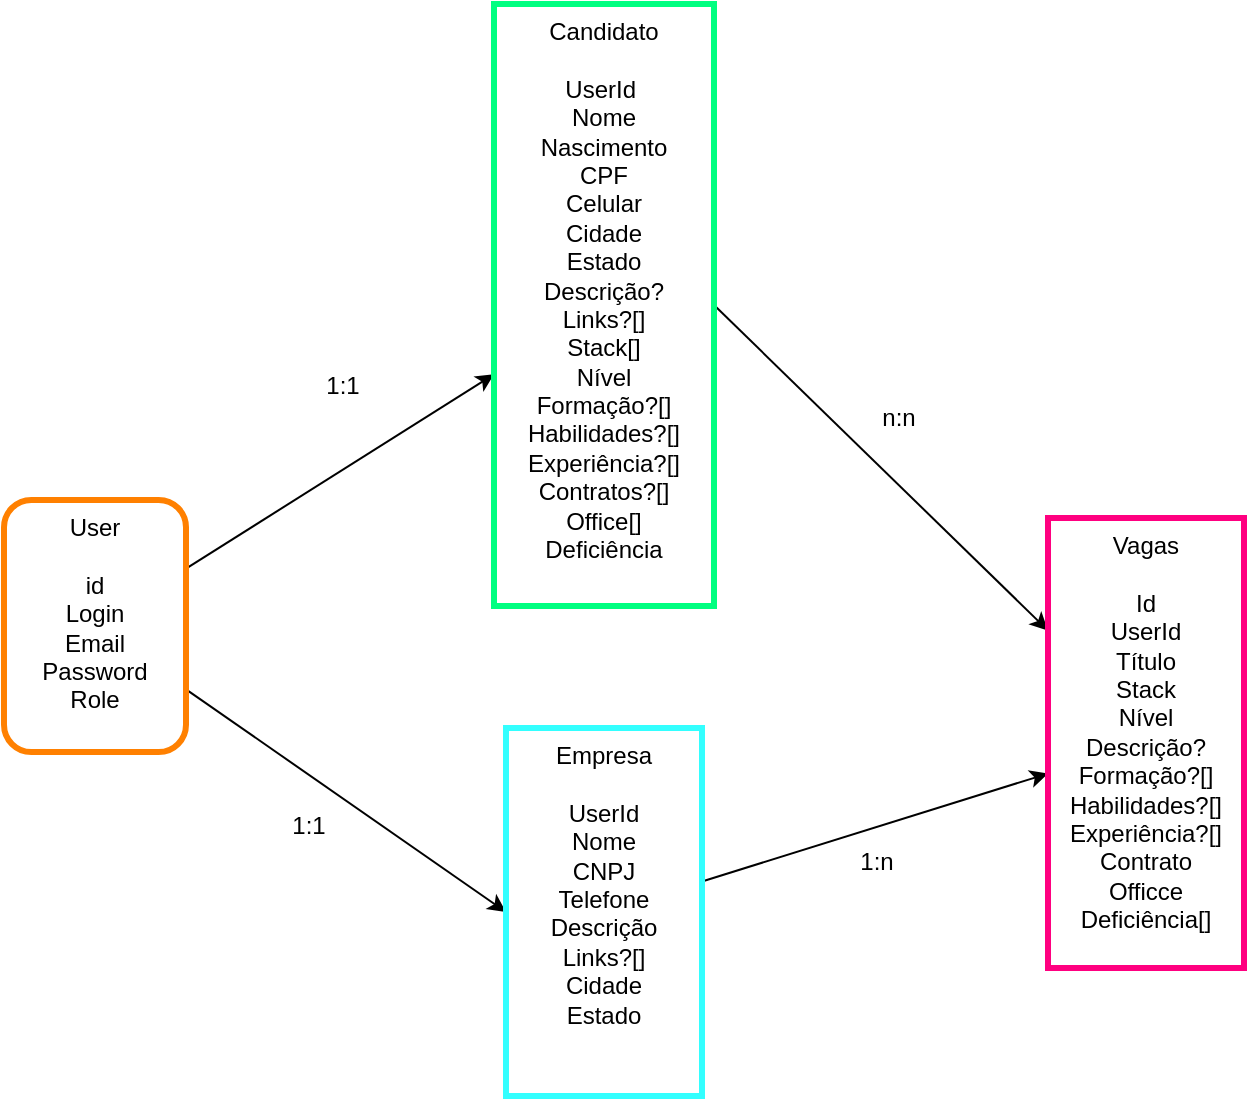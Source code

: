 <mxfile>
    <diagram id="4ihEnS65VXK1P4ysS8s4" name="Página-1">
        <mxGraphModel dx="884" dy="734" grid="0" gridSize="10" guides="1" tooltips="1" connect="1" arrows="1" fold="1" page="1" pageScale="1" pageWidth="827" pageHeight="1169" math="0" shadow="0">
            <root>
                <mxCell id="0"/>
                <mxCell id="1" parent="0"/>
                <mxCell id="24" value="" style="edgeStyle=none;html=1;" parent="1" source="2" target="3" edge="1">
                    <mxGeometry relative="1" as="geometry">
                        <Array as="points"/>
                    </mxGeometry>
                </mxCell>
                <mxCell id="26" value="" style="edgeStyle=none;html=1;entryX=0;entryY=0.5;entryDx=0;entryDy=0;" parent="1" source="2" target="10" edge="1">
                    <mxGeometry relative="1" as="geometry">
                        <mxPoint x="142.668" y="532" as="targetPoint"/>
                    </mxGeometry>
                </mxCell>
                <mxCell id="2" value="User&lt;br&gt;&lt;br&gt;id&lt;br&gt;Login&lt;br&gt;Email&lt;br&gt;Password&lt;br&gt;Role" style="rounded=1;whiteSpace=wrap;html=1;verticalAlign=top;strokeWidth=3;strokeColor=#FF8000;" parent="1" vertex="1">
                    <mxGeometry x="82" y="347" width="91" height="126" as="geometry"/>
                </mxCell>
                <mxCell id="30" style="edgeStyle=none;html=1;exitX=1;exitY=0.5;exitDx=0;exitDy=0;entryX=0;entryY=0.25;entryDx=0;entryDy=0;" edge="1" parent="1" source="3" target="27">
                    <mxGeometry relative="1" as="geometry"/>
                </mxCell>
                <mxCell id="3" value="Candidato&lt;br&gt;&lt;br&gt;UserId&amp;nbsp;&lt;br&gt;Nome&lt;br&gt;Nascimento&lt;br&gt;CPF&lt;br&gt;Celular&lt;br&gt;Cidade&lt;br&gt;Estado&lt;br&gt;Descrição?&lt;br&gt;Links?[]&lt;br&gt;Stack[]&lt;br&gt;Nível&lt;br&gt;Formação?[]&lt;br&gt;Habilidades?[]&lt;br&gt;Experiência?[]&lt;br&gt;Contratos?[]&lt;br&gt;Office[]&lt;br&gt;Deficiência" style="whiteSpace=wrap;html=1;strokeColor=#00FF80;strokeWidth=3;verticalAlign=top;" parent="1" vertex="1">
                    <mxGeometry x="327" y="99" width="110" height="301" as="geometry"/>
                </mxCell>
                <mxCell id="7" value="1:1" style="text;html=1;align=center;verticalAlign=middle;resizable=0;points=[];autosize=1;strokeColor=none;fillColor=none;" parent="1" vertex="1">
                    <mxGeometry x="237" y="281" width="27" height="18" as="geometry"/>
                </mxCell>
                <mxCell id="28" value="" style="edgeStyle=none;html=1;" edge="1" parent="1" source="10" target="27">
                    <mxGeometry relative="1" as="geometry"/>
                </mxCell>
                <mxCell id="10" value="Empresa&lt;br&gt;&lt;br&gt;UserId&lt;br&gt;Nome&lt;br&gt;CNPJ&lt;br&gt;Telefone&lt;br&gt;Descrição&lt;br&gt;Links?[]&lt;br&gt;Cidade&lt;br&gt;Estado" style="whiteSpace=wrap;html=1;strokeColor=#33FFFF;strokeWidth=3;verticalAlign=top;" parent="1" vertex="1">
                    <mxGeometry x="333" y="461" width="98" height="184" as="geometry"/>
                </mxCell>
                <mxCell id="15" value="1:1" style="text;html=1;align=center;verticalAlign=middle;resizable=0;points=[];autosize=1;strokeColor=none;fillColor=none;" parent="1" vertex="1">
                    <mxGeometry x="220" y="501" width="27" height="18" as="geometry"/>
                </mxCell>
                <mxCell id="27" value="Vagas&lt;br&gt;&lt;br&gt;Id&lt;br&gt;UserId&lt;br&gt;Título&lt;br&gt;Stack&lt;br&gt;Nível&lt;br&gt;Descrição?&lt;br&gt;Formação?[]&lt;br&gt;Habilidades?[]&lt;br&gt;Experiência?[]&lt;br&gt;Contrato&lt;br&gt;Officce&lt;br&gt;Deficiência[]" style="whiteSpace=wrap;html=1;strokeColor=#FF0080;strokeWidth=3;verticalAlign=top;" vertex="1" parent="1">
                    <mxGeometry x="604" y="356" width="98" height="225" as="geometry"/>
                </mxCell>
                <mxCell id="29" value="1:n" style="text;html=1;align=center;verticalAlign=middle;resizable=0;points=[];autosize=1;strokeColor=none;fillColor=none;" vertex="1" parent="1">
                    <mxGeometry x="504" y="519" width="27" height="18" as="geometry"/>
                </mxCell>
                <mxCell id="31" value="n:n" style="text;html=1;align=center;verticalAlign=middle;resizable=0;points=[];autosize=1;strokeColor=none;fillColor=none;" vertex="1" parent="1">
                    <mxGeometry x="515" y="297" width="27" height="18" as="geometry"/>
                </mxCell>
            </root>
        </mxGraphModel>
    </diagram>
    <diagram id="ezQRbj9A9hGkVyB2Afk5" name="criação da lista de chamada">
        <mxGraphModel dx="1642" dy="360" grid="0" gridSize="10" guides="1" tooltips="1" connect="1" arrows="1" fold="1" page="1" pageScale="1" pageWidth="827" pageHeight="1169" math="0" shadow="0">
            <root>
                <mxCell id="j6nSPY8pl-hgJWWcpMeg-0"/>
                <mxCell id="j6nSPY8pl-hgJWWcpMeg-1" parent="j6nSPY8pl-hgJWWcpMeg-0"/>
                <mxCell id="j6nSPY8pl-hgJWWcpMeg-5" value="" style="edgeStyle=none;html=1;" edge="1" parent="j6nSPY8pl-hgJWWcpMeg-1" source="j6nSPY8pl-hgJWWcpMeg-3" target="j6nSPY8pl-hgJWWcpMeg-4">
                    <mxGeometry relative="1" as="geometry"/>
                </mxCell>
                <mxCell id="j6nSPY8pl-hgJWWcpMeg-3" value="Id da sala" style="whiteSpace=wrap;html=1;strokeWidth=5;strokeColor=#3333FF;" vertex="1" parent="j6nSPY8pl-hgJWWcpMeg-1">
                    <mxGeometry x="371" y="42" width="120" height="71" as="geometry"/>
                </mxCell>
                <mxCell id="j6nSPY8pl-hgJWWcpMeg-7" value="" style="edgeStyle=none;html=1;" edge="1" parent="j6nSPY8pl-hgJWWcpMeg-1" source="j6nSPY8pl-hgJWWcpMeg-4" target="j6nSPY8pl-hgJWWcpMeg-6">
                    <mxGeometry relative="1" as="geometry"/>
                </mxCell>
                <mxCell id="j6nSPY8pl-hgJWWcpMeg-4" value="POST lista de chamada controller" style="whiteSpace=wrap;html=1;strokeColor=#80FF00;strokeWidth=5;" vertex="1" parent="j6nSPY8pl-hgJWWcpMeg-1">
                    <mxGeometry x="319" y="182" width="224" height="60" as="geometry"/>
                </mxCell>
                <mxCell id="j6nSPY8pl-hgJWWcpMeg-9" value="" style="edgeStyle=none;html=1;" edge="1" parent="j6nSPY8pl-hgJWWcpMeg-1" source="j6nSPY8pl-hgJWWcpMeg-6" target="j6nSPY8pl-hgJWWcpMeg-8">
                    <mxGeometry relative="1" as="geometry"/>
                </mxCell>
                <mxCell id="j6nSPY8pl-hgJWWcpMeg-6" value="Create lista de chamada service" style="whiteSpace=wrap;html=1;strokeColor=#FF3333;strokeWidth=5;" vertex="1" parent="j6nSPY8pl-hgJWWcpMeg-1">
                    <mxGeometry x="192" y="322" width="485" height="60" as="geometry"/>
                </mxCell>
                <mxCell id="j6nSPY8pl-hgJWWcpMeg-11" value="" style="edgeStyle=orthogonalEdgeStyle;html=1;" edge="1" parent="j6nSPY8pl-hgJWWcpMeg-1" source="j6nSPY8pl-hgJWWcpMeg-8" target="j6nSPY8pl-hgJWWcpMeg-10">
                    <mxGeometry relative="1" as="geometry"/>
                </mxCell>
                <mxCell id="j6nSPY8pl-hgJWWcpMeg-13" value="" style="edgeStyle=none;html=1;" edge="1" parent="j6nSPY8pl-hgJWWcpMeg-1" source="j6nSPY8pl-hgJWWcpMeg-8" target="j6nSPY8pl-hgJWWcpMeg-12">
                    <mxGeometry relative="1" as="geometry"/>
                </mxCell>
                <mxCell id="j6nSPY8pl-hgJWWcpMeg-8" value="Existe a sala?" style="rhombus;whiteSpace=wrap;html=1;strokeColor=#00FFFF;strokeWidth=5;" vertex="1" parent="j6nSPY8pl-hgJWWcpMeg-1">
                    <mxGeometry x="361.5" y="457" width="146" height="141" as="geometry"/>
                </mxCell>
                <mxCell id="j6nSPY8pl-hgJWWcpMeg-17" value="" style="edgeStyle=orthogonalEdgeStyle;html=1;entryX=0.5;entryY=0;entryDx=0;entryDy=0;" edge="1" parent="j6nSPY8pl-hgJWWcpMeg-1" source="j6nSPY8pl-hgJWWcpMeg-10" target="j6nSPY8pl-hgJWWcpMeg-18">
                    <mxGeometry relative="1" as="geometry"/>
                </mxCell>
                <mxCell id="j6nSPY8pl-hgJWWcpMeg-10" value="create Lista de chamada Repository" style="whiteSpace=wrap;html=1;strokeColor=#FFFF00;strokeWidth=5;" vertex="1" parent="j6nSPY8pl-hgJWWcpMeg-1">
                    <mxGeometry x="64" y="617" width="221" height="68" as="geometry"/>
                </mxCell>
                <mxCell id="j6nSPY8pl-hgJWWcpMeg-12" value="Exception Not found&lt;br&gt;Sala não encontrada" style="whiteSpace=wrap;html=1;strokeColor=#FF3333;strokeWidth=5;" vertex="1" parent="j6nSPY8pl-hgJWWcpMeg-1">
                    <mxGeometry x="634" y="497.5" width="136" height="60" as="geometry"/>
                </mxCell>
                <mxCell id="j6nSPY8pl-hgJWWcpMeg-14" value="Não" style="text;html=1;align=center;verticalAlign=middle;resizable=0;points=[];autosize=1;strokeColor=none;fillColor=none;" vertex="1" parent="j6nSPY8pl-hgJWWcpMeg-1">
                    <mxGeometry x="543" y="509" width="32" height="18" as="geometry"/>
                </mxCell>
                <mxCell id="j6nSPY8pl-hgJWWcpMeg-15" value="Sim" style="text;html=1;align=center;verticalAlign=middle;resizable=0;points=[];autosize=1;strokeColor=none;fillColor=none;" vertex="1" parent="j6nSPY8pl-hgJWWcpMeg-1">
                    <mxGeometry x="282" y="509" width="31" height="18" as="geometry"/>
                </mxCell>
                <mxCell id="j6nSPY8pl-hgJWWcpMeg-16" value="Tabela de salas" style="rounded=1;whiteSpace=wrap;html=1;strokeColor=#000099;strokeWidth=5;" vertex="1" parent="j6nSPY8pl-hgJWWcpMeg-1">
                    <mxGeometry x="-29" y="787" width="120" height="76" as="geometry"/>
                </mxCell>
                <mxCell id="j6nSPY8pl-hgJWWcpMeg-19" style="edgeStyle=orthogonalEdgeStyle;html=1;exitX=0;exitY=0.5;exitDx=0;exitDy=0;entryX=1;entryY=0.5;entryDx=0;entryDy=0;" edge="1" parent="j6nSPY8pl-hgJWWcpMeg-1" source="j6nSPY8pl-hgJWWcpMeg-18" target="j6nSPY8pl-hgJWWcpMeg-16">
                    <mxGeometry relative="1" as="geometry"/>
                </mxCell>
                <mxCell id="j6nSPY8pl-hgJWWcpMeg-18" value="Tabela de chamadas" style="rounded=1;whiteSpace=wrap;html=1;strokeColor=#000099;strokeWidth=5;" vertex="1" parent="j6nSPY8pl-hgJWWcpMeg-1">
                    <mxGeometry x="205" y="787" width="147" height="77" as="geometry"/>
                </mxCell>
            </root>
        </mxGraphModel>
    </diagram>
    <diagram id="SVJWDv8Px5YD5M4XdTj5" name="criação da sala de aula">
        <mxGraphModel dx="1937" dy="489" grid="0" gridSize="10" guides="1" tooltips="1" connect="1" arrows="1" fold="1" page="1" pageScale="1" pageWidth="827" pageHeight="1169" math="0" shadow="0">
            <root>
                <mxCell id="BelWOvYEgUdTr6RO5OZU-0"/>
                <mxCell id="BelWOvYEgUdTr6RO5OZU-1" parent="BelWOvYEgUdTr6RO5OZU-0"/>
                <mxCell id="WxYPjrVZIciCrhP5KtyC-1" value="" style="edgeStyle=orthogonalEdgeStyle;html=1;" parent="BelWOvYEgUdTr6RO5OZU-1" source="BelWOvYEgUdTr6RO5OZU-3" target="WxYPjrVZIciCrhP5KtyC-0" edge="1">
                    <mxGeometry relative="1" as="geometry"/>
                </mxCell>
                <mxCell id="BelWOvYEgUdTr6RO5OZU-3" value="&lt;div&gt;&amp;nbsp;Nome&lt;/div&gt;&lt;div&gt;&amp;nbsp; Tema&lt;/div&gt;&lt;div&gt;&amp;nbsp; assunto&lt;/div&gt;&lt;div&gt;teachers&lt;/div&gt;" style="rounded=1;whiteSpace=wrap;html=1;strokeColor=#000099;strokeWidth=5;" parent="BelWOvYEgUdTr6RO5OZU-1" vertex="1">
                    <mxGeometry x="344" y="79" width="120" height="92" as="geometry"/>
                </mxCell>
                <mxCell id="qwP1gx75FUEqscem-i9T-1" value="" style="edgeStyle=orthogonalEdgeStyle;html=1;" parent="BelWOvYEgUdTr6RO5OZU-1" source="WxYPjrVZIciCrhP5KtyC-0" target="qwP1gx75FUEqscem-i9T-0" edge="1">
                    <mxGeometry relative="1" as="geometry"/>
                </mxCell>
                <mxCell id="WxYPjrVZIciCrhP5KtyC-0" value="POST create classroom" style="whiteSpace=wrap;html=1;strokeColor=#80FF00;rounded=1;strokeWidth=5;" parent="BelWOvYEgUdTr6RO5OZU-1" vertex="1">
                    <mxGeometry x="293" y="270" width="222" height="60" as="geometry"/>
                </mxCell>
                <mxCell id="coT7wY-Uvj1u7ujxpvBX-4" style="edgeStyle=none;html=1;exitX=0.5;exitY=1;exitDx=0;exitDy=0;entryX=0.5;entryY=0;entryDx=0;entryDy=0;" edge="1" parent="BelWOvYEgUdTr6RO5OZU-1" source="qwP1gx75FUEqscem-i9T-0" target="coT7wY-Uvj1u7ujxpvBX-0">
                    <mxGeometry relative="1" as="geometry"/>
                </mxCell>
                <mxCell id="qwP1gx75FUEqscem-i9T-0" value="create classroom service" style="whiteSpace=wrap;html=1;strokeColor=#FF3333;rounded=1;strokeWidth=5;" parent="BelWOvYEgUdTr6RO5OZU-1" vertex="1">
                    <mxGeometry x="259" y="410" width="291" height="60" as="geometry"/>
                </mxCell>
                <mxCell id="r8yYU3TED_ahPSLHEqRn-1" value="" style="edgeStyle=orthogonalEdgeStyle;html=1;" parent="BelWOvYEgUdTr6RO5OZU-1" source="_eZ8qxXbwVpW4syL4PCF-0" target="r8yYU3TED_ahPSLHEqRn-0" edge="1">
                    <mxGeometry relative="1" as="geometry"/>
                </mxCell>
                <mxCell id="_eZ8qxXbwVpW4syL4PCF-0" value="Create classrom Repository" style="whiteSpace=wrap;html=1;strokeColor=#FFFF33;rounded=1;strokeWidth=5;" parent="BelWOvYEgUdTr6RO5OZU-1" vertex="1">
                    <mxGeometry x="228" y="672" width="372" height="60" as="geometry"/>
                </mxCell>
                <mxCell id="r8yYU3TED_ahPSLHEqRn-0" value="Tabela de Classroom" style="whiteSpace=wrap;html=1;strokeColor=#0000FF;rounded=1;strokeWidth=5;" parent="BelWOvYEgUdTr6RO5OZU-1" vertex="1">
                    <mxGeometry x="331" y="812" width="166" height="56" as="geometry"/>
                </mxCell>
                <mxCell id="coT7wY-Uvj1u7ujxpvBX-2" value="" style="edgeStyle=none;html=1;" edge="1" parent="BelWOvYEgUdTr6RO5OZU-1" source="coT7wY-Uvj1u7ujxpvBX-0" target="coT7wY-Uvj1u7ujxpvBX-1">
                    <mxGeometry relative="1" as="geometry"/>
                </mxCell>
                <mxCell id="coT7wY-Uvj1u7ujxpvBX-5" style="edgeStyle=none;html=1;exitX=0;exitY=0.5;exitDx=0;exitDy=0;" edge="1" parent="BelWOvYEgUdTr6RO5OZU-1" source="coT7wY-Uvj1u7ujxpvBX-0">
                    <mxGeometry relative="1" as="geometry">
                        <mxPoint x="290.319" y="556" as="targetPoint"/>
                    </mxGeometry>
                </mxCell>
                <mxCell id="coT7wY-Uvj1u7ujxpvBX-0" value="Recebi &lt;br&gt;Professor" style="rhombus;whiteSpace=wrap;html=1;strokeColor=#00FFFF;strokeWidth=5;" vertex="1" parent="BelWOvYEgUdTr6RO5OZU-1">
                    <mxGeometry x="354" y="512" width="101" height="87" as="geometry"/>
                </mxCell>
                <mxCell id="coT7wY-Uvj1u7ujxpvBX-1" value="Exeception teacherNotFound" style="whiteSpace=wrap;html=1;strokeColor=#CC0000;strokeWidth=5;fillColor=none;fontColor=#ffffff;" vertex="1" parent="BelWOvYEgUdTr6RO5OZU-1">
                    <mxGeometry x="600" y="525.5" width="120" height="60" as="geometry"/>
                </mxCell>
                <mxCell id="coT7wY-Uvj1u7ujxpvBX-3" value="Não" style="text;html=1;align=center;verticalAlign=middle;resizable=0;points=[];autosize=1;strokeColor=none;fillColor=none;" vertex="1" parent="BelWOvYEgUdTr6RO5OZU-1">
                    <mxGeometry x="493" y="538" width="32" height="18" as="geometry"/>
                </mxCell>
                <mxCell id="coT7wY-Uvj1u7ujxpvBX-10" style="edgeStyle=none;html=1;exitX=0;exitY=0.5;exitDx=0;exitDy=0;" edge="1" parent="BelWOvYEgUdTr6RO5OZU-1" source="coT7wY-Uvj1u7ujxpvBX-7" target="coT7wY-Uvj1u7ujxpvBX-9">
                    <mxGeometry relative="1" as="geometry"/>
                </mxCell>
                <mxCell id="coT7wY-Uvj1u7ujxpvBX-12" style="edgeStyle=orthogonalEdgeStyle;html=1;exitX=0.5;exitY=1;exitDx=0;exitDy=0;entryX=0.5;entryY=0;entryDx=0;entryDy=0;" edge="1" parent="BelWOvYEgUdTr6RO5OZU-1" source="coT7wY-Uvj1u7ujxpvBX-7" target="_eZ8qxXbwVpW4syL4PCF-0">
                    <mxGeometry relative="1" as="geometry"/>
                </mxCell>
                <mxCell id="coT7wY-Uvj1u7ujxpvBX-7" value="Professor esta cadastrado no banco" style="rhombus;whiteSpace=wrap;html=1;strokeColor=#00FFFF;strokeWidth=5;" vertex="1" parent="BelWOvYEgUdTr6RO5OZU-1">
                    <mxGeometry x="157" y="492" width="131" height="127" as="geometry"/>
                </mxCell>
                <mxCell id="coT7wY-Uvj1u7ujxpvBX-8" value="Sim" style="text;html=1;align=center;verticalAlign=middle;resizable=0;points=[];autosize=1;strokeColor=none;fillColor=none;" vertex="1" parent="BelWOvYEgUdTr6RO5OZU-1">
                    <mxGeometry x="308" y="536" width="31" height="18" as="geometry"/>
                </mxCell>
                <mxCell id="coT7wY-Uvj1u7ujxpvBX-11" style="edgeStyle=orthogonalEdgeStyle;html=1;exitX=0.5;exitY=1;exitDx=0;exitDy=0;entryX=0;entryY=0.5;entryDx=0;entryDy=0;" edge="1" parent="BelWOvYEgUdTr6RO5OZU-1" source="coT7wY-Uvj1u7ujxpvBX-9" target="_eZ8qxXbwVpW4syL4PCF-0">
                    <mxGeometry relative="1" as="geometry"/>
                </mxCell>
                <mxCell id="coT7wY-Uvj1u7ujxpvBX-9" value="findById teacher service" style="whiteSpace=wrap;html=1;strokeColor=#FF3333;rounded=1;strokeWidth=5;" vertex="1" parent="BelWOvYEgUdTr6RO5OZU-1">
                    <mxGeometry x="-208" y="528" width="291" height="60" as="geometry"/>
                </mxCell>
            </root>
        </mxGraphModel>
    </diagram>
    <diagram id="vJ3XmtzmKfJ0X6-ondzY" name="atualizar sala de aula">
        <mxGraphModel dx="2240" dy="622" grid="0" gridSize="10" guides="1" tooltips="1" connect="1" arrows="1" fold="1" page="1" pageScale="1" pageWidth="827" pageHeight="1169" math="0" shadow="0">
            <root>
                <mxCell id="puy9i6ywevf5v68w2lX7-0"/>
                <mxCell id="puy9i6ywevf5v68w2lX7-1" parent="puy9i6ywevf5v68w2lX7-0"/>
                <mxCell id="ZqR6RwfdSIVXgyWRvMa--1" value="" style="edgeStyle=orthogonalEdgeStyle;html=1;" parent="puy9i6ywevf5v68w2lX7-1" source="wrD2pMq5nOoY_03BCLXm-0" target="ZqR6RwfdSIVXgyWRvMa--0" edge="1">
                    <mxGeometry relative="1" as="geometry"/>
                </mxCell>
                <mxCell id="wrD2pMq5nOoY_03BCLXm-0" value="&lt;div&gt;nome&lt;/div&gt;&lt;div&gt;tema&lt;/div&gt;&lt;div&gt;&amp;nbsp; assunto&lt;/div&gt;&lt;div&gt;estudantes&lt;/div&gt;&lt;div&gt;professores&lt;/div&gt;" style="rounded=1;whiteSpace=wrap;html=1;strokeColor=#0000FF;strokeWidth=5;" parent="puy9i6ywevf5v68w2lX7-1" vertex="1">
                    <mxGeometry x="321" y="26" width="120" height="92" as="geometry"/>
                </mxCell>
                <mxCell id="iBLlJ_CpXfxn0VAAYaVq-1" value="" style="edgeStyle=orthogonalEdgeStyle;html=1;" parent="puy9i6ywevf5v68w2lX7-1" source="ZqR6RwfdSIVXgyWRvMa--0" target="iBLlJ_CpXfxn0VAAYaVq-0" edge="1">
                    <mxGeometry relative="1" as="geometry"/>
                </mxCell>
                <mxCell id="ZqR6RwfdSIVXgyWRvMa--0" value="PATCH update classroom" style="whiteSpace=wrap;html=1;strokeColor=#00CC00;rounded=1;strokeWidth=5;" parent="puy9i6ywevf5v68w2lX7-1" vertex="1">
                    <mxGeometry x="262" y="215" width="238" height="60" as="geometry"/>
                </mxCell>
                <mxCell id="iBLlJ_CpXfxn0VAAYaVq-3" value="" style="edgeStyle=orthogonalEdgeStyle;html=1;" parent="puy9i6ywevf5v68w2lX7-1" source="iBLlJ_CpXfxn0VAAYaVq-0" target="iBLlJ_CpXfxn0VAAYaVq-2" edge="1">
                    <mxGeometry relative="1" as="geometry"/>
                </mxCell>
                <mxCell id="iBLlJ_CpXfxn0VAAYaVq-0" value="atualizar sala de aula service" style="whiteSpace=wrap;html=1;strokeColor=#FF0000;rounded=1;strokeWidth=5;" parent="puy9i6ywevf5v68w2lX7-1" vertex="1">
                    <mxGeometry x="247" y="357" width="268" height="60" as="geometry"/>
                </mxCell>
                <mxCell id="P_4Fu_TKzYh-qnQM4Wxx-1" value="" style="edgeStyle=orthogonalEdgeStyle;html=1;" parent="puy9i6ywevf5v68w2lX7-1" source="iBLlJ_CpXfxn0VAAYaVq-2" edge="1">
                    <mxGeometry relative="1" as="geometry">
                        <mxPoint x="536" y="548.3" as="targetPoint"/>
                    </mxGeometry>
                </mxCell>
                <mxCell id="bSIigihuYdiGIJ-v9sfi-1" value="" style="edgeStyle=orthogonalEdgeStyle;html=1;" parent="puy9i6ywevf5v68w2lX7-1" source="iBLlJ_CpXfxn0VAAYaVq-2" target="bSIigihuYdiGIJ-v9sfi-0" edge="1">
                    <mxGeometry relative="1" as="geometry"/>
                </mxCell>
                <mxCell id="iBLlJ_CpXfxn0VAAYaVq-2" value="recebi alunos?" style="rhombus;whiteSpace=wrap;html=1;strokeColor=#00FFFF;rounded=1;strokeWidth=5;" parent="puy9i6ywevf5v68w2lX7-1" vertex="1">
                    <mxGeometry x="314.5" y="488" width="133" height="119" as="geometry"/>
                </mxCell>
                <mxCell id="P_4Fu_TKzYh-qnQM4Wxx-2" value="SIM" style="text;html=1;align=center;verticalAlign=middle;resizable=0;points=[];autosize=1;strokeColor=none;fillColor=none;" parent="puy9i6ywevf5v68w2lX7-1" vertex="1">
                    <mxGeometry x="468" y="528" width="31" height="18" as="geometry"/>
                </mxCell>
                <mxCell id="P_4Fu_TKzYh-qnQM4Wxx-5" value="" style="edgeStyle=orthogonalEdgeStyle;html=1;" parent="puy9i6ywevf5v68w2lX7-1" source="P_4Fu_TKzYh-qnQM4Wxx-3" target="P_4Fu_TKzYh-qnQM4Wxx-4" edge="1">
                    <mxGeometry relative="1" as="geometry"/>
                </mxCell>
                <mxCell id="fghCaaYDaQDMIWB4zbiv-0" style="edgeStyle=orthogonalEdgeStyle;html=1;exitX=0.5;exitY=1;exitDx=0;exitDy=0;entryX=0.75;entryY=0;entryDx=0;entryDy=0;" parent="puy9i6ywevf5v68w2lX7-1" source="P_4Fu_TKzYh-qnQM4Wxx-3" target="bSIigihuYdiGIJ-v9sfi-11" edge="1">
                    <mxGeometry relative="1" as="geometry"/>
                </mxCell>
                <mxCell id="P_4Fu_TKzYh-qnQM4Wxx-3" value="Os alunos existem&lt;br&gt;&amp;nbsp;na &lt;br&gt;tabela de usuários" style="rhombus;whiteSpace=wrap;html=1;strokeColor=#00FFFF;rounded=1;strokeWidth=5;" parent="puy9i6ywevf5v68w2lX7-1" vertex="1">
                    <mxGeometry x="535" y="482" width="156" height="131" as="geometry"/>
                </mxCell>
                <mxCell id="P_4Fu_TKzYh-qnQM4Wxx-4" value="NotFoundExeceptio&lt;br&gt;Aluno não encontrado" style="whiteSpace=wrap;html=1;strokeColor=#FF0000;rounded=1;strokeWidth=5;" parent="puy9i6ywevf5v68w2lX7-1" vertex="1">
                    <mxGeometry x="789" y="517.5" width="162" height="60" as="geometry"/>
                </mxCell>
                <mxCell id="P_4Fu_TKzYh-qnQM4Wxx-6" value="Não" style="text;html=1;align=center;verticalAlign=middle;resizable=0;points=[];autosize=1;strokeColor=none;fillColor=none;" parent="puy9i6ywevf5v68w2lX7-1" vertex="1">
                    <mxGeometry x="715" y="531" width="32" height="18" as="geometry"/>
                </mxCell>
                <mxCell id="bSIigihuYdiGIJ-v9sfi-4" style="edgeStyle=orthogonalEdgeStyle;html=1;exitX=0;exitY=0.5;exitDx=0;exitDy=0;entryX=1;entryY=0.5;entryDx=0;entryDy=0;" parent="puy9i6ywevf5v68w2lX7-1" source="bSIigihuYdiGIJ-v9sfi-0" target="bSIigihuYdiGIJ-v9sfi-3" edge="1">
                    <mxGeometry relative="1" as="geometry"/>
                </mxCell>
                <mxCell id="bSIigihuYdiGIJ-v9sfi-0" value="Recebi professores?" style="rhombus;whiteSpace=wrap;html=1;strokeColor=#00FFFF;rounded=1;strokeWidth=5;" parent="puy9i6ywevf5v68w2lX7-1" vertex="1">
                    <mxGeometry x="101.5" y="488" width="133" height="119" as="geometry"/>
                </mxCell>
                <mxCell id="bSIigihuYdiGIJ-v9sfi-2" value="Não" style="text;html=1;align=center;verticalAlign=middle;resizable=0;points=[];autosize=1;strokeColor=none;fillColor=none;" parent="puy9i6ywevf5v68w2lX7-1" vertex="1">
                    <mxGeometry x="255" y="529" width="32" height="18" as="geometry"/>
                </mxCell>
                <mxCell id="bSIigihuYdiGIJ-v9sfi-7" value="" style="edgeStyle=orthogonalEdgeStyle;html=1;" parent="puy9i6ywevf5v68w2lX7-1" source="bSIigihuYdiGIJ-v9sfi-3" edge="1">
                    <mxGeometry relative="1" as="geometry">
                        <mxPoint x="-342" y="547.5" as="targetPoint"/>
                    </mxGeometry>
                </mxCell>
                <mxCell id="bSIigihuYdiGIJ-v9sfi-10" style="edgeStyle=orthogonalEdgeStyle;html=1;exitX=0.5;exitY=1;exitDx=0;exitDy=0;entryX=0.197;entryY=-0.006;entryDx=0;entryDy=0;entryPerimeter=0;" parent="puy9i6ywevf5v68w2lX7-1" source="bSIigihuYdiGIJ-v9sfi-3" target="bSIigihuYdiGIJ-v9sfi-11" edge="1">
                    <mxGeometry relative="1" as="geometry">
                        <mxPoint x="-224.868" y="745.977" as="targetPoint"/>
                        <Array as="points">
                            <mxPoint x="-126" y="705"/>
                            <mxPoint x="251" y="705"/>
                        </Array>
                    </mxGeometry>
                </mxCell>
                <mxCell id="bSIigihuYdiGIJ-v9sfi-3" value="Os professores existem&lt;br&gt;&amp;nbsp;na &lt;br&gt;tabela de usuários?" style="rhombus;whiteSpace=wrap;html=1;strokeColor=#00FFFF;rounded=1;strokeWidth=5;" parent="puy9i6ywevf5v68w2lX7-1" vertex="1">
                    <mxGeometry x="-224" y="477.5" width="196" height="140" as="geometry"/>
                </mxCell>
                <mxCell id="bSIigihuYdiGIJ-v9sfi-5" value="Sim" style="text;html=1;align=center;verticalAlign=middle;resizable=0;points=[];autosize=1;strokeColor=none;fillColor=none;" parent="puy9i6ywevf5v68w2lX7-1" vertex="1">
                    <mxGeometry x="21" y="528" width="31" height="18" as="geometry"/>
                </mxCell>
                <mxCell id="bSIigihuYdiGIJ-v9sfi-8" value="Não" style="text;html=1;align=center;verticalAlign=middle;resizable=0;points=[];autosize=1;strokeColor=none;fillColor=none;" parent="puy9i6ywevf5v68w2lX7-1" vertex="1">
                    <mxGeometry x="-302" y="532" width="32" height="18" as="geometry"/>
                </mxCell>
                <mxCell id="bSIigihuYdiGIJ-v9sfi-9" value="NotFoundExeceptio&lt;br&gt;professor não encontrado" style="whiteSpace=wrap;html=1;strokeColor=#FF0000;rounded=1;strokeWidth=5;" parent="puy9i6ywevf5v68w2lX7-1" vertex="1">
                    <mxGeometry x="-505" y="517.5" width="162" height="60" as="geometry"/>
                </mxCell>
                <mxCell id="fghCaaYDaQDMIWB4zbiv-4" value="" style="edgeStyle=orthogonalEdgeStyle;html=1;" parent="puy9i6ywevf5v68w2lX7-1" source="bSIigihuYdiGIJ-v9sfi-11" target="fghCaaYDaQDMIWB4zbiv-3" edge="1">
                    <mxGeometry relative="1" as="geometry"/>
                </mxCell>
                <mxCell id="bSIigihuYdiGIJ-v9sfi-11" value="Atualiza tabela sala de aula repository" style="rounded=1;whiteSpace=wrap;html=1;strokeColor=#FFFF33;strokeWidth=5;" parent="puy9i6ywevf5v68w2lX7-1" vertex="1">
                    <mxGeometry x="200" y="791" width="260" height="60" as="geometry"/>
                </mxCell>
                <mxCell id="fghCaaYDaQDMIWB4zbiv-1" value="Sim" style="text;html=1;align=center;verticalAlign=middle;resizable=0;points=[];autosize=1;strokeColor=none;fillColor=none;" parent="puy9i6ywevf5v68w2lX7-1" vertex="1">
                    <mxGeometry x="467" y="682" width="31" height="18" as="geometry"/>
                </mxCell>
                <mxCell id="fghCaaYDaQDMIWB4zbiv-2" value="Sim" style="text;html=1;align=center;verticalAlign=middle;resizable=0;points=[];autosize=1;strokeColor=none;fillColor=none;" parent="puy9i6ywevf5v68w2lX7-1" vertex="1">
                    <mxGeometry x="21" y="688" width="31" height="18" as="geometry"/>
                </mxCell>
                <mxCell id="fghCaaYDaQDMIWB4zbiv-6" value="" style="edgeStyle=orthogonalEdgeStyle;html=1;entryX=-0.012;entryY=0.585;entryDx=0;entryDy=0;entryPerimeter=0;" parent="puy9i6ywevf5v68w2lX7-1" target="fghCaaYDaQDMIWB4zbiv-5" edge="1">
                    <mxGeometry relative="1" as="geometry">
                        <mxPoint x="386" y="1018" as="sourcePoint"/>
                    </mxGeometry>
                </mxCell>
                <mxCell id="fghCaaYDaQDMIWB4zbiv-7" style="edgeStyle=orthogonalEdgeStyle;html=1;exitX=1;exitY=0.5;exitDx=0;exitDy=0;entryX=0;entryY=0.5;entryDx=0;entryDy=0;" parent="puy9i6ywevf5v68w2lX7-1" source="fghCaaYDaQDMIWB4zbiv-3" target="fghCaaYDaQDMIWB4zbiv-5" edge="1">
                    <mxGeometry relative="1" as="geometry">
                        <mxPoint x="534" y="1004" as="targetPoint"/>
                    </mxGeometry>
                </mxCell>
                <mxCell id="fghCaaYDaQDMIWB4zbiv-3" value="Tabela sala de aula&lt;br&gt;Teachers&lt;br&gt;Students" style="whiteSpace=wrap;html=1;strokeColor=#3333FF;rounded=1;strokeWidth=5;" parent="puy9i6ywevf5v68w2lX7-1" vertex="1">
                    <mxGeometry x="273" y="912" width="114" height="176" as="geometry"/>
                </mxCell>
                <mxCell id="fghCaaYDaQDMIWB4zbiv-5" value="Tabela de usuários" style="whiteSpace=wrap;html=1;strokeColor=#3333FF;rounded=1;strokeWidth=5;" parent="puy9i6ywevf5v68w2lX7-1" vertex="1">
                    <mxGeometry x="535" y="894.5" width="117" height="211" as="geometry"/>
                </mxCell>
            </root>
        </mxGraphModel>
    </diagram>
</mxfile>